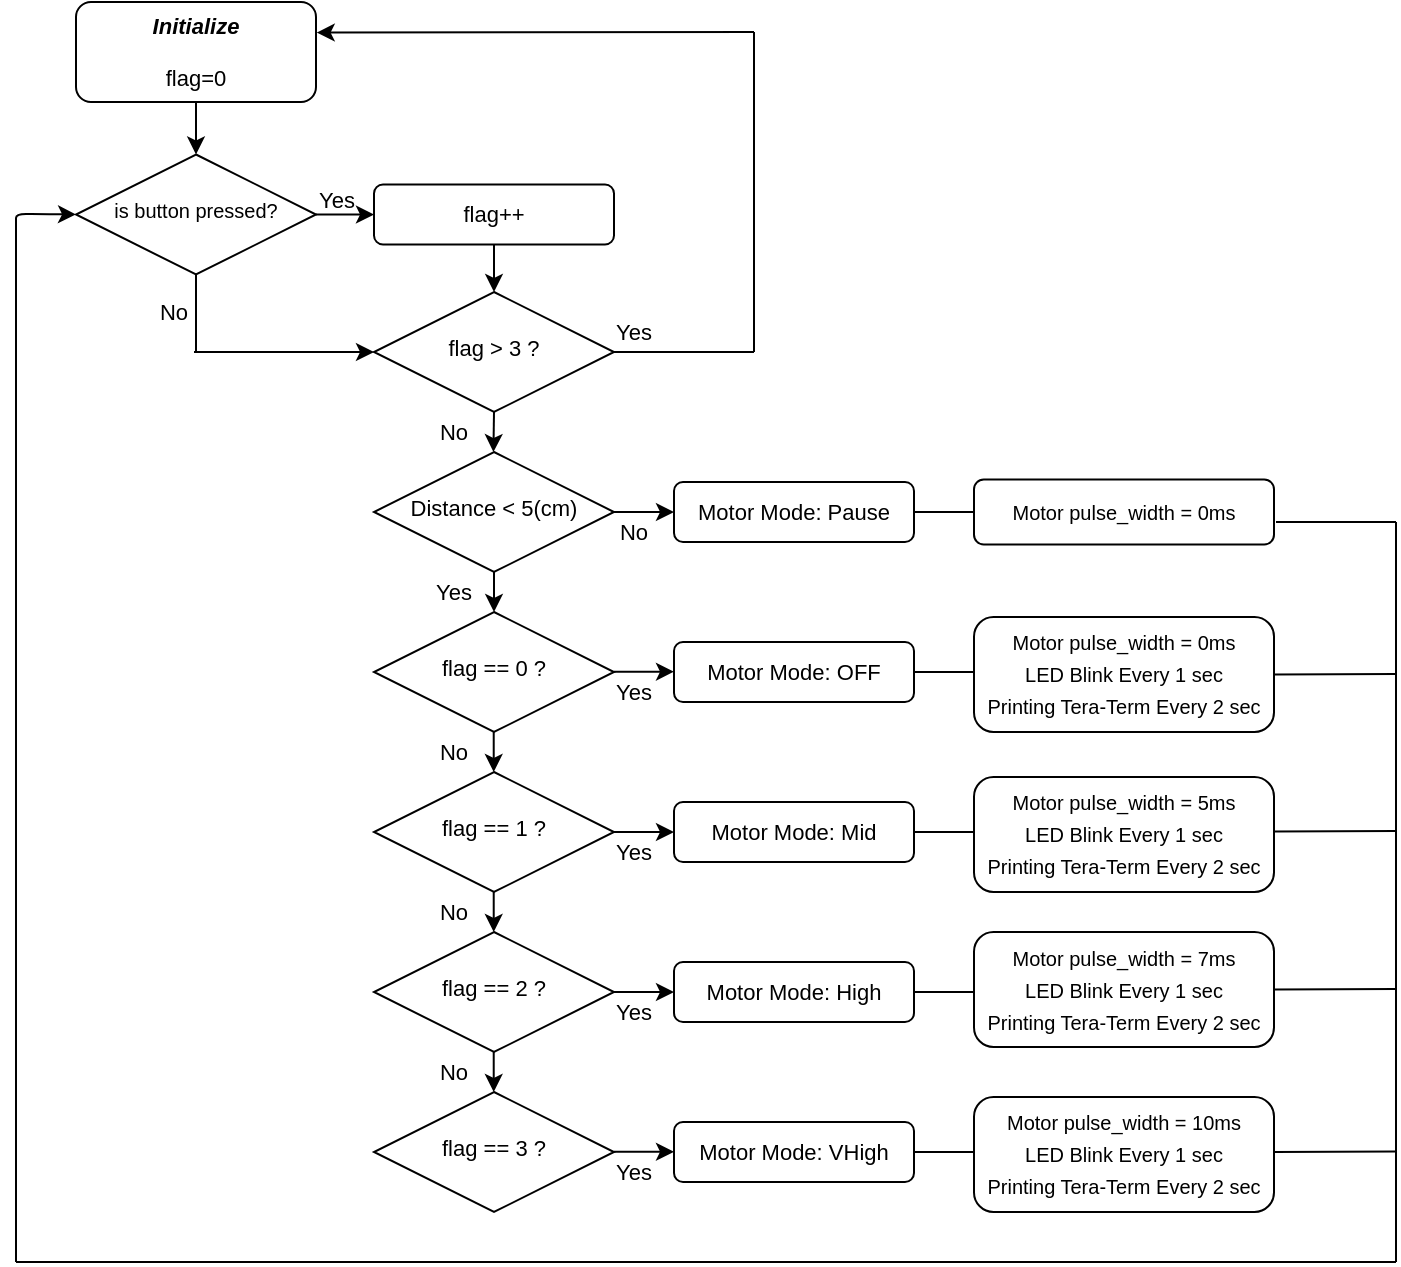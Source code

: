 <mxfile version="15.2.7" type="device"><diagram id="C5RBs43oDa-KdzZeNtuy" name="Page-1"><mxGraphModel dx="1463" dy="846" grid="1" gridSize="10" guides="1" tooltips="1" connect="1" arrows="1" fold="1" page="1" pageScale="1" pageWidth="827" pageHeight="1169" math="0" shadow="0"><root><mxCell id="WIyWlLk6GJQsqaUBKTNV-0"/><mxCell id="WIyWlLk6GJQsqaUBKTNV-1" parent="WIyWlLk6GJQsqaUBKTNV-0"/><mxCell id="WIyWlLk6GJQsqaUBKTNV-3" value="&lt;font style=&quot;font-size: 11px;&quot;&gt;&lt;font style=&quot;font-size: 11px;&quot;&gt;&lt;b style=&quot;font-size: 11px;&quot;&gt;&lt;i style=&quot;font-size: 11px;&quot;&gt;Initialize&lt;/i&gt;&lt;/b&gt;&lt;br style=&quot;font-size: 11px;&quot;&gt;&lt;/font&gt;&lt;br style=&quot;font-size: 11px;&quot;&gt;flag=0&lt;/font&gt;" style="rounded=1;whiteSpace=wrap;html=1;fontSize=11;glass=0;strokeWidth=1;shadow=0;" parent="WIyWlLk6GJQsqaUBKTNV-1" vertex="1"><mxGeometry x="80" y="80" width="120" height="50" as="geometry"/></mxCell><mxCell id="WIyWlLk6GJQsqaUBKTNV-7" value="&lt;font style=&quot;font-size: 11px;&quot;&gt;Motor Mode: Pause&lt;/font&gt;" style="rounded=1;whiteSpace=wrap;html=1;fontSize=11;glass=0;strokeWidth=1;shadow=0;" parent="WIyWlLk6GJQsqaUBKTNV-1" vertex="1"><mxGeometry x="379" y="320" width="120" height="30" as="geometry"/></mxCell><mxCell id="ZVVg7peMpY1PT73TzhCr-23" value="&lt;font style=&quot;font-size: 10px;&quot;&gt;&lt;span style=&quot;font-size: 10px;&quot;&gt;Motor pulse_width&amp;nbsp;&lt;/span&gt;= 0ms&lt;/font&gt;" style="rounded=1;whiteSpace=wrap;html=1;fontSize=10;glass=0;strokeWidth=1;shadow=0;" parent="WIyWlLk6GJQsqaUBKTNV-1" vertex="1"><mxGeometry x="529" y="318.75" width="150" height="32.5" as="geometry"/></mxCell><mxCell id="ZVVg7peMpY1PT73TzhCr-26" value="&lt;font style=&quot;font-size: 11px;&quot;&gt;flag++&lt;/font&gt;" style="rounded=1;whiteSpace=wrap;html=1;fontSize=11;glass=0;strokeWidth=1;shadow=0;" parent="WIyWlLk6GJQsqaUBKTNV-1" vertex="1"><mxGeometry x="229" y="171.25" width="120" height="30" as="geometry"/></mxCell><mxCell id="ZVVg7peMpY1PT73TzhCr-32" value="&lt;p style=&quot;line-height: 120% ; font-size: 11px&quot;&gt;&lt;font style=&quot;font-size: 11px&quot;&gt;flag &amp;gt; 3 ?&lt;/font&gt;&lt;/p&gt;" style="rhombus;whiteSpace=wrap;html=1;shadow=0;fontFamily=Helvetica;fontSize=11;align=center;strokeWidth=1;spacing=6;spacingTop=-4;" parent="WIyWlLk6GJQsqaUBKTNV-1" vertex="1"><mxGeometry x="229" y="225" width="120" height="60" as="geometry"/></mxCell><mxCell id="ZVVg7peMpY1PT73TzhCr-37" value="" style="endArrow=classic;html=1;exitX=0.5;exitY=1;exitDx=0;exitDy=0;entryX=0.5;entryY=0;entryDx=0;entryDy=0;fontSize=11;" parent="WIyWlLk6GJQsqaUBKTNV-1" source="WIyWlLk6GJQsqaUBKTNV-3" target="atuYzxW16HU5mBtZ9br9-2" edge="1"><mxGeometry width="50" height="50" relative="1" as="geometry"><mxPoint x="80" y="200" as="sourcePoint"/><mxPoint x="140" y="160" as="targetPoint"/></mxGeometry></mxCell><mxCell id="ZVVg7peMpY1PT73TzhCr-46" value="&lt;p style=&quot;line-height: 120%; font-size: 11px;&quot;&gt;&lt;span style=&quot;font-size: 11px;&quot;&gt;Distance &amp;lt; 5(cm)&lt;/span&gt;&lt;br style=&quot;font-size: 11px;&quot;&gt;&lt;/p&gt;" style="rhombus;whiteSpace=wrap;html=1;shadow=0;fontFamily=Helvetica;fontSize=11;align=center;strokeWidth=1;spacing=6;spacingTop=-4;" parent="WIyWlLk6GJQsqaUBKTNV-1" vertex="1"><mxGeometry x="229" y="305" width="120" height="60" as="geometry"/></mxCell><mxCell id="ZVVg7peMpY1PT73TzhCr-49" value="" style="endArrow=classic;html=1;exitX=1;exitY=0.5;exitDx=0;exitDy=0;entryX=0;entryY=0.5;entryDx=0;entryDy=0;fontSize=11;" parent="WIyWlLk6GJQsqaUBKTNV-1" source="ZVVg7peMpY1PT73TzhCr-46" target="WIyWlLk6GJQsqaUBKTNV-7" edge="1"><mxGeometry width="50" height="50" relative="1" as="geometry"><mxPoint x="419" y="355" as="sourcePoint"/><mxPoint x="469" y="305" as="targetPoint"/></mxGeometry></mxCell><mxCell id="ZVVg7peMpY1PT73TzhCr-51" value="" style="endArrow=none;html=1;entryX=0;entryY=0.5;entryDx=0;entryDy=0;exitX=1;exitY=0.5;exitDx=0;exitDy=0;fontSize=11;" parent="WIyWlLk6GJQsqaUBKTNV-1" source="WIyWlLk6GJQsqaUBKTNV-7" target="ZVVg7peMpY1PT73TzhCr-23" edge="1"><mxGeometry width="50" height="50" relative="1" as="geometry"><mxPoint x="409" y="365" as="sourcePoint"/><mxPoint x="459" y="315" as="targetPoint"/></mxGeometry></mxCell><mxCell id="ZVVg7peMpY1PT73TzhCr-52" value="" style="endArrow=classic;html=1;exitX=0.5;exitY=1;exitDx=0;exitDy=0;fontSize=11;" parent="WIyWlLk6GJQsqaUBKTNV-1" source="ZVVg7peMpY1PT73TzhCr-46" edge="1"><mxGeometry width="50" height="50" relative="1" as="geometry"><mxPoint x="259" y="395" as="sourcePoint"/><mxPoint x="289" y="385" as="targetPoint"/></mxGeometry></mxCell><mxCell id="ZVVg7peMpY1PT73TzhCr-53" value="&lt;p style=&quot;line-height: 120%; font-size: 11px;&quot;&gt;&lt;font style=&quot;font-size: 11px;&quot;&gt;flag == 0 ?&lt;/font&gt;&lt;/p&gt;" style="rhombus;whiteSpace=wrap;html=1;shadow=0;fontFamily=Helvetica;fontSize=11;align=center;strokeWidth=1;spacing=6;spacingTop=-4;" parent="WIyWlLk6GJQsqaUBKTNV-1" vertex="1"><mxGeometry x="229" y="385" width="120" height="60" as="geometry"/></mxCell><mxCell id="ZVVg7peMpY1PT73TzhCr-55" value="&lt;p style=&quot;line-height: 120%; font-size: 11px;&quot;&gt;&lt;font style=&quot;font-size: 11px;&quot;&gt;flag == 1 ?&lt;/font&gt;&lt;/p&gt;" style="rhombus;whiteSpace=wrap;html=1;shadow=0;fontFamily=Helvetica;fontSize=11;align=center;strokeWidth=1;spacing=6;spacingTop=-4;" parent="WIyWlLk6GJQsqaUBKTNV-1" vertex="1"><mxGeometry x="229" y="465" width="120" height="60" as="geometry"/></mxCell><mxCell id="ZVVg7peMpY1PT73TzhCr-56" value="&lt;p style=&quot;line-height: 120%; font-size: 11px;&quot;&gt;&lt;font style=&quot;font-size: 11px;&quot;&gt;flag == 2 ?&lt;/font&gt;&lt;/p&gt;" style="rhombus;whiteSpace=wrap;html=1;shadow=0;fontFamily=Helvetica;fontSize=11;align=center;strokeWidth=1;spacing=6;spacingTop=-4;" parent="WIyWlLk6GJQsqaUBKTNV-1" vertex="1"><mxGeometry x="229" y="545" width="120" height="60" as="geometry"/></mxCell><mxCell id="ZVVg7peMpY1PT73TzhCr-58" value="" style="endArrow=classic;html=1;exitX=1;exitY=0.5;exitDx=0;exitDy=0;entryX=0;entryY=0.5;entryDx=0;entryDy=0;fontSize=11;" parent="WIyWlLk6GJQsqaUBKTNV-1" edge="1"><mxGeometry width="50" height="50" relative="1" as="geometry"><mxPoint x="349" y="414.86" as="sourcePoint"/><mxPoint x="379" y="414.86" as="targetPoint"/></mxGeometry></mxCell><mxCell id="ZVVg7peMpY1PT73TzhCr-62" value="" style="endArrow=classic;html=1;exitX=0.5;exitY=1;exitDx=0;exitDy=0;fontSize=11;" parent="WIyWlLk6GJQsqaUBKTNV-1" edge="1"><mxGeometry width="50" height="50" relative="1" as="geometry"><mxPoint x="288.86" y="445" as="sourcePoint"/><mxPoint x="288.86" y="465" as="targetPoint"/></mxGeometry></mxCell><mxCell id="ZVVg7peMpY1PT73TzhCr-63" value="" style="endArrow=classic;html=1;exitX=0.5;exitY=1;exitDx=0;exitDy=0;fontSize=11;" parent="WIyWlLk6GJQsqaUBKTNV-1" edge="1"><mxGeometry width="50" height="50" relative="1" as="geometry"><mxPoint x="288.86" y="525" as="sourcePoint"/><mxPoint x="288.86" y="545" as="targetPoint"/></mxGeometry></mxCell><mxCell id="ZVVg7peMpY1PT73TzhCr-68" value="&lt;p style=&quot;line-height: 120%; font-size: 11px;&quot;&gt;&lt;font style=&quot;font-size: 11px;&quot;&gt;flag == 3 ?&lt;/font&gt;&lt;/p&gt;" style="rhombus;whiteSpace=wrap;html=1;shadow=0;fontFamily=Helvetica;fontSize=11;align=center;strokeWidth=1;spacing=6;spacingTop=-4;" parent="WIyWlLk6GJQsqaUBKTNV-1" vertex="1"><mxGeometry x="229" y="625" width="120" height="60" as="geometry"/></mxCell><mxCell id="ZVVg7peMpY1PT73TzhCr-69" value="" style="endArrow=classic;html=1;exitX=0.5;exitY=1;exitDx=0;exitDy=0;fontSize=11;" parent="WIyWlLk6GJQsqaUBKTNV-1" edge="1"><mxGeometry width="50" height="50" relative="1" as="geometry"><mxPoint x="288.86" y="605" as="sourcePoint"/><mxPoint x="288.86" y="625" as="targetPoint"/></mxGeometry></mxCell><mxCell id="ZVVg7peMpY1PT73TzhCr-71" value="&lt;font style=&quot;font-size: 11px;&quot;&gt;Yes&lt;/font&gt;" style="text;html=1;strokeColor=none;fillColor=none;align=center;verticalAlign=middle;whiteSpace=wrap;rounded=0;shadow=1;fontSize=11;" parent="WIyWlLk6GJQsqaUBKTNV-1" vertex="1"><mxGeometry x="249" y="365" width="40" height="20" as="geometry"/></mxCell><mxCell id="ZVVg7peMpY1PT73TzhCr-72" value="&lt;font style=&quot;font-size: 11px;&quot;&gt;Yes&lt;/font&gt;" style="text;html=1;strokeColor=none;fillColor=none;align=center;verticalAlign=middle;whiteSpace=wrap;rounded=0;shadow=1;fontSize=11;" parent="WIyWlLk6GJQsqaUBKTNV-1" vertex="1"><mxGeometry x="339" y="415" width="40" height="20" as="geometry"/></mxCell><mxCell id="ZVVg7peMpY1PT73TzhCr-73" value="&lt;font style=&quot;font-size: 11px;&quot;&gt;Yes&lt;/font&gt;" style="text;html=1;strokeColor=none;fillColor=none;align=center;verticalAlign=middle;whiteSpace=wrap;rounded=0;shadow=1;fontSize=11;" parent="WIyWlLk6GJQsqaUBKTNV-1" vertex="1"><mxGeometry x="339" y="495" width="40" height="20" as="geometry"/></mxCell><mxCell id="ZVVg7peMpY1PT73TzhCr-74" value="&lt;font style=&quot;font-size: 11px;&quot;&gt;Yes&lt;/font&gt;" style="text;html=1;strokeColor=none;fillColor=none;align=center;verticalAlign=middle;whiteSpace=wrap;rounded=0;shadow=1;fontSize=11;" parent="WIyWlLk6GJQsqaUBKTNV-1" vertex="1"><mxGeometry x="339" y="575" width="40" height="20" as="geometry"/></mxCell><mxCell id="ZVVg7peMpY1PT73TzhCr-77" value="" style="endArrow=classic;html=1;exitX=1;exitY=0.5;exitDx=0;exitDy=0;entryX=0;entryY=0.5;entryDx=0;entryDy=0;fontSize=11;" parent="WIyWlLk6GJQsqaUBKTNV-1" edge="1"><mxGeometry width="50" height="50" relative="1" as="geometry"><mxPoint x="349" y="495.0" as="sourcePoint"/><mxPoint x="379" y="495.0" as="targetPoint"/></mxGeometry></mxCell><mxCell id="ZVVg7peMpY1PT73TzhCr-78" value="" style="endArrow=classic;html=1;exitX=1;exitY=0.5;exitDx=0;exitDy=0;entryX=0;entryY=0.5;entryDx=0;entryDy=0;fontSize=11;" parent="WIyWlLk6GJQsqaUBKTNV-1" edge="1"><mxGeometry width="50" height="50" relative="1" as="geometry"><mxPoint x="349" y="575" as="sourcePoint"/><mxPoint x="379" y="575" as="targetPoint"/></mxGeometry></mxCell><mxCell id="ZVVg7peMpY1PT73TzhCr-79" value="" style="endArrow=classic;html=1;exitX=1;exitY=0.5;exitDx=0;exitDy=0;entryX=0;entryY=0.5;entryDx=0;entryDy=0;fontSize=11;" parent="WIyWlLk6GJQsqaUBKTNV-1" edge="1"><mxGeometry width="50" height="50" relative="1" as="geometry"><mxPoint x="349" y="654.88" as="sourcePoint"/><mxPoint x="379" y="654.88" as="targetPoint"/></mxGeometry></mxCell><mxCell id="ZVVg7peMpY1PT73TzhCr-80" value="&lt;font style=&quot;font-size: 11px;&quot;&gt;Yes&lt;/font&gt;" style="text;html=1;strokeColor=none;fillColor=none;align=center;verticalAlign=middle;whiteSpace=wrap;rounded=0;shadow=1;fontSize=11;" parent="WIyWlLk6GJQsqaUBKTNV-1" vertex="1"><mxGeometry x="339" y="655" width="40" height="20" as="geometry"/></mxCell><mxCell id="ZVVg7peMpY1PT73TzhCr-85" value="&lt;font style=&quot;font-size: 11px;&quot;&gt;No&lt;/font&gt;" style="text;html=1;strokeColor=none;fillColor=none;align=center;verticalAlign=middle;whiteSpace=wrap;rounded=0;shadow=1;fontSize=11;" parent="WIyWlLk6GJQsqaUBKTNV-1" vertex="1"><mxGeometry x="339" y="335" width="40" height="20" as="geometry"/></mxCell><mxCell id="ZVVg7peMpY1PT73TzhCr-86" value="&lt;font style=&quot;font-size: 11px;&quot;&gt;Motor Mode: Mid&lt;/font&gt;" style="rounded=1;whiteSpace=wrap;html=1;fontSize=11;glass=0;strokeWidth=1;shadow=0;" parent="WIyWlLk6GJQsqaUBKTNV-1" vertex="1"><mxGeometry x="379" y="480" width="120" height="30" as="geometry"/></mxCell><mxCell id="ZVVg7peMpY1PT73TzhCr-87" value="&lt;font style=&quot;font-size: 11px;&quot;&gt;Motor Mode: High&lt;/font&gt;" style="rounded=1;whiteSpace=wrap;html=1;fontSize=11;glass=0;strokeWidth=1;shadow=0;" parent="WIyWlLk6GJQsqaUBKTNV-1" vertex="1"><mxGeometry x="379" y="560" width="120" height="30" as="geometry"/></mxCell><mxCell id="ZVVg7peMpY1PT73TzhCr-88" value="&lt;font style=&quot;font-size: 11px;&quot;&gt;Motor Mode: VHigh&lt;/font&gt;" style="rounded=1;whiteSpace=wrap;html=1;fontSize=11;glass=0;strokeWidth=1;shadow=0;" parent="WIyWlLk6GJQsqaUBKTNV-1" vertex="1"><mxGeometry x="379" y="640" width="120" height="30" as="geometry"/></mxCell><mxCell id="ZVVg7peMpY1PT73TzhCr-89" value="&lt;font style=&quot;font-size: 11px;&quot;&gt;Motor Mode: OFF&lt;/font&gt;" style="rounded=1;whiteSpace=wrap;html=1;fontSize=11;glass=0;strokeWidth=1;shadow=0;" parent="WIyWlLk6GJQsqaUBKTNV-1" vertex="1"><mxGeometry x="379" y="400" width="120" height="30" as="geometry"/></mxCell><mxCell id="ZVVg7peMpY1PT73TzhCr-90" value="&lt;font style=&quot;font-size: 10px ; line-height: 160%&quot;&gt;Motor pulse_width&amp;nbsp;= 0ms&lt;br style=&quot;font-size: 10px&quot;&gt;LED Blink Every 1 sec&lt;br style=&quot;font-size: 10px&quot;&gt;Printing Tera-Term Every 2 sec&lt;br style=&quot;font-size: 10px&quot;&gt;&lt;/font&gt;" style="rounded=1;whiteSpace=wrap;html=1;fontSize=10;glass=0;strokeWidth=1;shadow=0;arcSize=17;" parent="WIyWlLk6GJQsqaUBKTNV-1" vertex="1"><mxGeometry x="529" y="387.5" width="150" height="57.5" as="geometry"/></mxCell><mxCell id="ZVVg7peMpY1PT73TzhCr-93" value="" style="endArrow=none;html=1;entryX=0;entryY=0.5;entryDx=0;entryDy=0;exitX=1;exitY=0.5;exitDx=0;exitDy=0;fontSize=11;" parent="WIyWlLk6GJQsqaUBKTNV-1" edge="1"><mxGeometry width="50" height="50" relative="1" as="geometry"><mxPoint x="499" y="495" as="sourcePoint"/><mxPoint x="529" y="495" as="targetPoint"/></mxGeometry></mxCell><mxCell id="ZVVg7peMpY1PT73TzhCr-95" value="" style="endArrow=none;html=1;entryX=0;entryY=0.5;entryDx=0;entryDy=0;exitX=1;exitY=0.5;exitDx=0;exitDy=0;fontSize=11;" parent="WIyWlLk6GJQsqaUBKTNV-1" edge="1"><mxGeometry width="50" height="50" relative="1" as="geometry"><mxPoint x="499" y="575" as="sourcePoint"/><mxPoint x="529" y="575" as="targetPoint"/></mxGeometry></mxCell><mxCell id="ZVVg7peMpY1PT73TzhCr-97" value="" style="endArrow=none;html=1;entryX=0;entryY=0.5;entryDx=0;entryDy=0;exitX=1;exitY=0.5;exitDx=0;exitDy=0;fontSize=11;" parent="WIyWlLk6GJQsqaUBKTNV-1" edge="1"><mxGeometry width="50" height="50" relative="1" as="geometry"><mxPoint x="499" y="655" as="sourcePoint"/><mxPoint x="529" y="655" as="targetPoint"/></mxGeometry></mxCell><mxCell id="ZVVg7peMpY1PT73TzhCr-103" value="" style="endArrow=none;html=1;exitX=1;exitY=0.5;exitDx=0;exitDy=0;fontSize=11;" parent="WIyWlLk6GJQsqaUBKTNV-1" source="ZVVg7peMpY1PT73TzhCr-89" edge="1"><mxGeometry width="50" height="50" relative="1" as="geometry"><mxPoint x="489" y="435" as="sourcePoint"/><mxPoint x="529" y="415" as="targetPoint"/></mxGeometry></mxCell><mxCell id="ZVVg7peMpY1PT73TzhCr-104" value="&lt;font style=&quot;font-size: 10px ; line-height: 160%&quot;&gt;Motor pulse_width&amp;nbsp;= 5ms&lt;br style=&quot;font-size: 10px&quot;&gt;LED Blink Every 1 sec&lt;br style=&quot;font-size: 10px&quot;&gt;Printing Tera-Term Every 2 sec&lt;br style=&quot;font-size: 10px&quot;&gt;&lt;/font&gt;" style="rounded=1;whiteSpace=wrap;html=1;fontSize=10;glass=0;strokeWidth=1;shadow=0;arcSize=17;" parent="WIyWlLk6GJQsqaUBKTNV-1" vertex="1"><mxGeometry x="529" y="467.5" width="150" height="57.5" as="geometry"/></mxCell><mxCell id="ZVVg7peMpY1PT73TzhCr-105" value="&lt;font style=&quot;font-size: 10px ; line-height: 160%&quot;&gt;Motor pulse_width = 7ms&lt;br style=&quot;font-size: 10px&quot;&gt;LED Blink Every 1 sec&lt;br style=&quot;font-size: 10px&quot;&gt;Printing Tera-Term Every 2 sec&lt;br style=&quot;font-size: 10px&quot;&gt;&lt;/font&gt;" style="rounded=1;whiteSpace=wrap;html=1;fontSize=10;glass=0;strokeWidth=1;shadow=0;arcSize=17;" parent="WIyWlLk6GJQsqaUBKTNV-1" vertex="1"><mxGeometry x="529" y="545" width="150" height="57.5" as="geometry"/></mxCell><mxCell id="ZVVg7peMpY1PT73TzhCr-106" value="&lt;font style=&quot;font-size: 10px ; line-height: 160%&quot;&gt;Motor pulse_width&amp;nbsp;= 10ms&lt;br style=&quot;font-size: 10px&quot;&gt;LED Blink Every 1 sec&lt;br style=&quot;font-size: 10px&quot;&gt;Printing Tera-Term Every 2 sec&lt;br style=&quot;font-size: 10px&quot;&gt;&lt;/font&gt;" style="rounded=1;whiteSpace=wrap;html=1;fontSize=10;glass=0;strokeWidth=1;shadow=0;arcSize=17;" parent="WIyWlLk6GJQsqaUBKTNV-1" vertex="1"><mxGeometry x="529" y="627.5" width="150" height="57.5" as="geometry"/></mxCell><mxCell id="RUXqvp7H3uOketYKAy-f-0" value="&lt;font style=&quot;font-size: 11px;&quot;&gt;No&lt;/font&gt;" style="text;html=1;strokeColor=none;fillColor=none;align=center;verticalAlign=middle;whiteSpace=wrap;rounded=0;shadow=1;fontSize=11;" parent="WIyWlLk6GJQsqaUBKTNV-1" vertex="1"><mxGeometry x="249" y="445" width="40" height="20" as="geometry"/></mxCell><mxCell id="RUXqvp7H3uOketYKAy-f-1" value="&lt;font style=&quot;font-size: 11px;&quot;&gt;No&lt;/font&gt;" style="text;html=1;strokeColor=none;fillColor=none;align=center;verticalAlign=middle;whiteSpace=wrap;rounded=0;shadow=1;fontSize=11;" parent="WIyWlLk6GJQsqaUBKTNV-1" vertex="1"><mxGeometry x="249" y="525" width="40" height="20" as="geometry"/></mxCell><mxCell id="RUXqvp7H3uOketYKAy-f-2" value="&lt;font style=&quot;font-size: 11px;&quot;&gt;No&lt;/font&gt;" style="text;html=1;strokeColor=none;fillColor=none;align=center;verticalAlign=middle;whiteSpace=wrap;rounded=0;shadow=1;fontSize=11;" parent="WIyWlLk6GJQsqaUBKTNV-1" vertex="1"><mxGeometry x="249" y="605" width="40" height="20" as="geometry"/></mxCell><mxCell id="atuYzxW16HU5mBtZ9br9-2" value="&lt;p style=&quot;line-height: 120%&quot;&gt;&lt;font style=&quot;font-size: 10px&quot;&gt;is button pressed?&lt;/font&gt;&lt;br&gt;&lt;/p&gt;" style="rhombus;whiteSpace=wrap;html=1;shadow=0;fontFamily=Helvetica;fontSize=11;align=center;strokeWidth=1;spacing=6;spacingTop=-4;" parent="WIyWlLk6GJQsqaUBKTNV-1" vertex="1"><mxGeometry x="80" y="156.25" width="120" height="60" as="geometry"/></mxCell><mxCell id="atuYzxW16HU5mBtZ9br9-3" value="" style="endArrow=classic;html=1;exitX=0.5;exitY=1;exitDx=0;exitDy=0;fontSize=11;entryX=0.5;entryY=0;entryDx=0;entryDy=0;" parent="WIyWlLk6GJQsqaUBKTNV-1" source="ZVVg7peMpY1PT73TzhCr-26" target="ZVVg7peMpY1PT73TzhCr-32" edge="1"><mxGeometry width="50" height="50" relative="1" as="geometry"><mxPoint x="290" y="201.25" as="sourcePoint"/><mxPoint x="290" y="221.25" as="targetPoint"/></mxGeometry></mxCell><mxCell id="atuYzxW16HU5mBtZ9br9-4" value="&lt;font style=&quot;font-size: 11px;&quot;&gt;Yes&lt;/font&gt;" style="text;html=1;strokeColor=none;fillColor=none;align=center;verticalAlign=middle;whiteSpace=wrap;rounded=0;shadow=1;fontSize=11;" parent="WIyWlLk6GJQsqaUBKTNV-1" vertex="1"><mxGeometry x="192" y="170" width="37" height="18.75" as="geometry"/></mxCell><mxCell id="atuYzxW16HU5mBtZ9br9-7" value="" style="endArrow=classic;html=1;exitX=1;exitY=0.5;exitDx=0;exitDy=0;entryX=0;entryY=0.5;entryDx=0;entryDy=0;" parent="WIyWlLk6GJQsqaUBKTNV-1" source="atuYzxW16HU5mBtZ9br9-2" target="ZVVg7peMpY1PT73TzhCr-26" edge="1"><mxGeometry width="50" height="50" relative="1" as="geometry"><mxPoint x="210" y="250" as="sourcePoint"/><mxPoint x="260" y="200" as="targetPoint"/></mxGeometry></mxCell><mxCell id="atuYzxW16HU5mBtZ9br9-8" value="" style="endArrow=classic;html=1;exitX=0.5;exitY=1;exitDx=0;exitDy=0;fontSize=11;" parent="WIyWlLk6GJQsqaUBKTNV-1" source="ZVVg7peMpY1PT73TzhCr-32" edge="1"><mxGeometry width="50" height="50" relative="1" as="geometry"><mxPoint x="288.72" y="290" as="sourcePoint"/><mxPoint x="288.72" y="305" as="targetPoint"/></mxGeometry></mxCell><mxCell id="atuYzxW16HU5mBtZ9br9-9" value="&lt;font style=&quot;font-size: 11px;&quot;&gt;Yes&lt;/font&gt;" style="text;html=1;strokeColor=none;fillColor=none;align=center;verticalAlign=middle;whiteSpace=wrap;rounded=0;shadow=1;fontSize=11;" parent="WIyWlLk6GJQsqaUBKTNV-1" vertex="1"><mxGeometry x="339" y="235" width="40" height="20" as="geometry"/></mxCell><mxCell id="atuYzxW16HU5mBtZ9br9-11" value="&lt;font style=&quot;font-size: 11px;&quot;&gt;No&lt;/font&gt;" style="text;html=1;strokeColor=none;fillColor=none;align=center;verticalAlign=middle;whiteSpace=wrap;rounded=0;shadow=1;fontSize=11;" parent="WIyWlLk6GJQsqaUBKTNV-1" vertex="1"><mxGeometry x="249" y="285" width="40" height="20" as="geometry"/></mxCell><mxCell id="atuYzxW16HU5mBtZ9br9-12" value="&lt;font style=&quot;font-size: 11px;&quot;&gt;No&lt;/font&gt;" style="text;html=1;strokeColor=none;fillColor=none;align=center;verticalAlign=middle;whiteSpace=wrap;rounded=0;shadow=1;fontSize=11;" parent="WIyWlLk6GJQsqaUBKTNV-1" vertex="1"><mxGeometry x="109" y="225" width="40" height="20" as="geometry"/></mxCell><mxCell id="atuYzxW16HU5mBtZ9br9-17" value="" style="endArrow=none;html=1;exitX=0.5;exitY=1;exitDx=0;exitDy=0;" parent="WIyWlLk6GJQsqaUBKTNV-1" source="atuYzxW16HU5mBtZ9br9-2" edge="1"><mxGeometry width="50" height="50" relative="1" as="geometry"><mxPoint x="199" y="245" as="sourcePoint"/><mxPoint x="140" y="255" as="targetPoint"/></mxGeometry></mxCell><mxCell id="atuYzxW16HU5mBtZ9br9-18" value="" style="endArrow=classic;html=1;entryX=0;entryY=0.5;entryDx=0;entryDy=0;" parent="WIyWlLk6GJQsqaUBKTNV-1" target="ZVVg7peMpY1PT73TzhCr-32" edge="1"><mxGeometry width="50" height="50" relative="1" as="geometry"><mxPoint x="139" y="255" as="sourcePoint"/><mxPoint x="249" y="195" as="targetPoint"/></mxGeometry></mxCell><mxCell id="atuYzxW16HU5mBtZ9br9-19" value="" style="endArrow=none;html=1;exitX=0.25;exitY=1;exitDx=0;exitDy=0;" parent="WIyWlLk6GJQsqaUBKTNV-1" source="atuYzxW16HU5mBtZ9br9-9" edge="1"><mxGeometry width="50" height="50" relative="1" as="geometry"><mxPoint x="399" y="255" as="sourcePoint"/><mxPoint x="419" y="255" as="targetPoint"/></mxGeometry></mxCell><mxCell id="atuYzxW16HU5mBtZ9br9-20" value="" style="endArrow=none;html=1;" parent="WIyWlLk6GJQsqaUBKTNV-1" edge="1"><mxGeometry width="50" height="50" relative="1" as="geometry"><mxPoint x="419" y="255" as="sourcePoint"/><mxPoint x="419" y="95" as="targetPoint"/></mxGeometry></mxCell><mxCell id="atuYzxW16HU5mBtZ9br9-21" value="" style="endArrow=classic;html=1;entryX=1.003;entryY=0.306;entryDx=0;entryDy=0;entryPerimeter=0;" parent="WIyWlLk6GJQsqaUBKTNV-1" target="WIyWlLk6GJQsqaUBKTNV-3" edge="1"><mxGeometry width="50" height="50" relative="1" as="geometry"><mxPoint x="419" y="95" as="sourcePoint"/><mxPoint x="279" y="245" as="targetPoint"/></mxGeometry></mxCell><mxCell id="atuYzxW16HU5mBtZ9br9-26" value="" style="endArrow=none;html=1;exitX=1;exitY=0.5;exitDx=0;exitDy=0;" parent="WIyWlLk6GJQsqaUBKTNV-1" source="ZVVg7peMpY1PT73TzhCr-90" edge="1"><mxGeometry width="50" height="50" relative="1" as="geometry"><mxPoint x="470" y="410" as="sourcePoint"/><mxPoint x="740" y="416" as="targetPoint"/></mxGeometry></mxCell><mxCell id="atuYzxW16HU5mBtZ9br9-27" value="" style="endArrow=none;html=1;exitX=1;exitY=0.5;exitDx=0;exitDy=0;" parent="WIyWlLk6GJQsqaUBKTNV-1" edge="1"><mxGeometry width="50" height="50" relative="1" as="geometry"><mxPoint x="679" y="494.77" as="sourcePoint"/><mxPoint x="740" y="494.52" as="targetPoint"/></mxGeometry></mxCell><mxCell id="atuYzxW16HU5mBtZ9br9-28" value="" style="endArrow=none;html=1;exitX=1;exitY=0.5;exitDx=0;exitDy=0;" parent="WIyWlLk6GJQsqaUBKTNV-1" edge="1"><mxGeometry width="50" height="50" relative="1" as="geometry"><mxPoint x="679" y="573.76" as="sourcePoint"/><mxPoint x="740" y="573.51" as="targetPoint"/></mxGeometry></mxCell><mxCell id="atuYzxW16HU5mBtZ9br9-29" value="" style="endArrow=none;html=1;exitX=1;exitY=0.5;exitDx=0;exitDy=0;" parent="WIyWlLk6GJQsqaUBKTNV-1" edge="1"><mxGeometry width="50" height="50" relative="1" as="geometry"><mxPoint x="679" y="655.01" as="sourcePoint"/><mxPoint x="740" y="654.76" as="targetPoint"/></mxGeometry></mxCell><mxCell id="atuYzxW16HU5mBtZ9br9-30" value="" style="endArrow=none;html=1;" parent="WIyWlLk6GJQsqaUBKTNV-1" edge="1"><mxGeometry width="50" height="50" relative="1" as="geometry"><mxPoint x="740" y="710" as="sourcePoint"/><mxPoint x="740" y="340" as="targetPoint"/></mxGeometry></mxCell><mxCell id="atuYzxW16HU5mBtZ9br9-33" value="" style="endArrow=none;html=1;" parent="WIyWlLk6GJQsqaUBKTNV-1" edge="1"><mxGeometry width="50" height="50" relative="1" as="geometry"><mxPoint x="680" y="340" as="sourcePoint"/><mxPoint x="740" y="340" as="targetPoint"/></mxGeometry></mxCell><mxCell id="atuYzxW16HU5mBtZ9br9-34" value="" style="endArrow=none;html=1;" parent="WIyWlLk6GJQsqaUBKTNV-1" edge="1"><mxGeometry width="50" height="50" relative="1" as="geometry"><mxPoint x="50" y="710" as="sourcePoint"/><mxPoint x="740" y="710" as="targetPoint"/></mxGeometry></mxCell><mxCell id="atuYzxW16HU5mBtZ9br9-35" value="" style="endArrow=none;html=1;" parent="WIyWlLk6GJQsqaUBKTNV-1" edge="1"><mxGeometry width="50" height="50" relative="1" as="geometry"><mxPoint x="50" y="710" as="sourcePoint"/><mxPoint x="50" y="190" as="targetPoint"/></mxGeometry></mxCell><mxCell id="atuYzxW16HU5mBtZ9br9-36" value="" style="endArrow=classic;html=1;entryX=0;entryY=0.5;entryDx=0;entryDy=0;" parent="WIyWlLk6GJQsqaUBKTNV-1" target="atuYzxW16HU5mBtZ9br9-2" edge="1"><mxGeometry width="50" height="50" relative="1" as="geometry"><mxPoint x="50" y="190" as="sourcePoint"/><mxPoint x="90" y="140" as="targetPoint"/><Array as="points"><mxPoint x="50" y="186"/><mxPoint x="60" y="186"/></Array></mxGeometry></mxCell></root></mxGraphModel></diagram></mxfile>